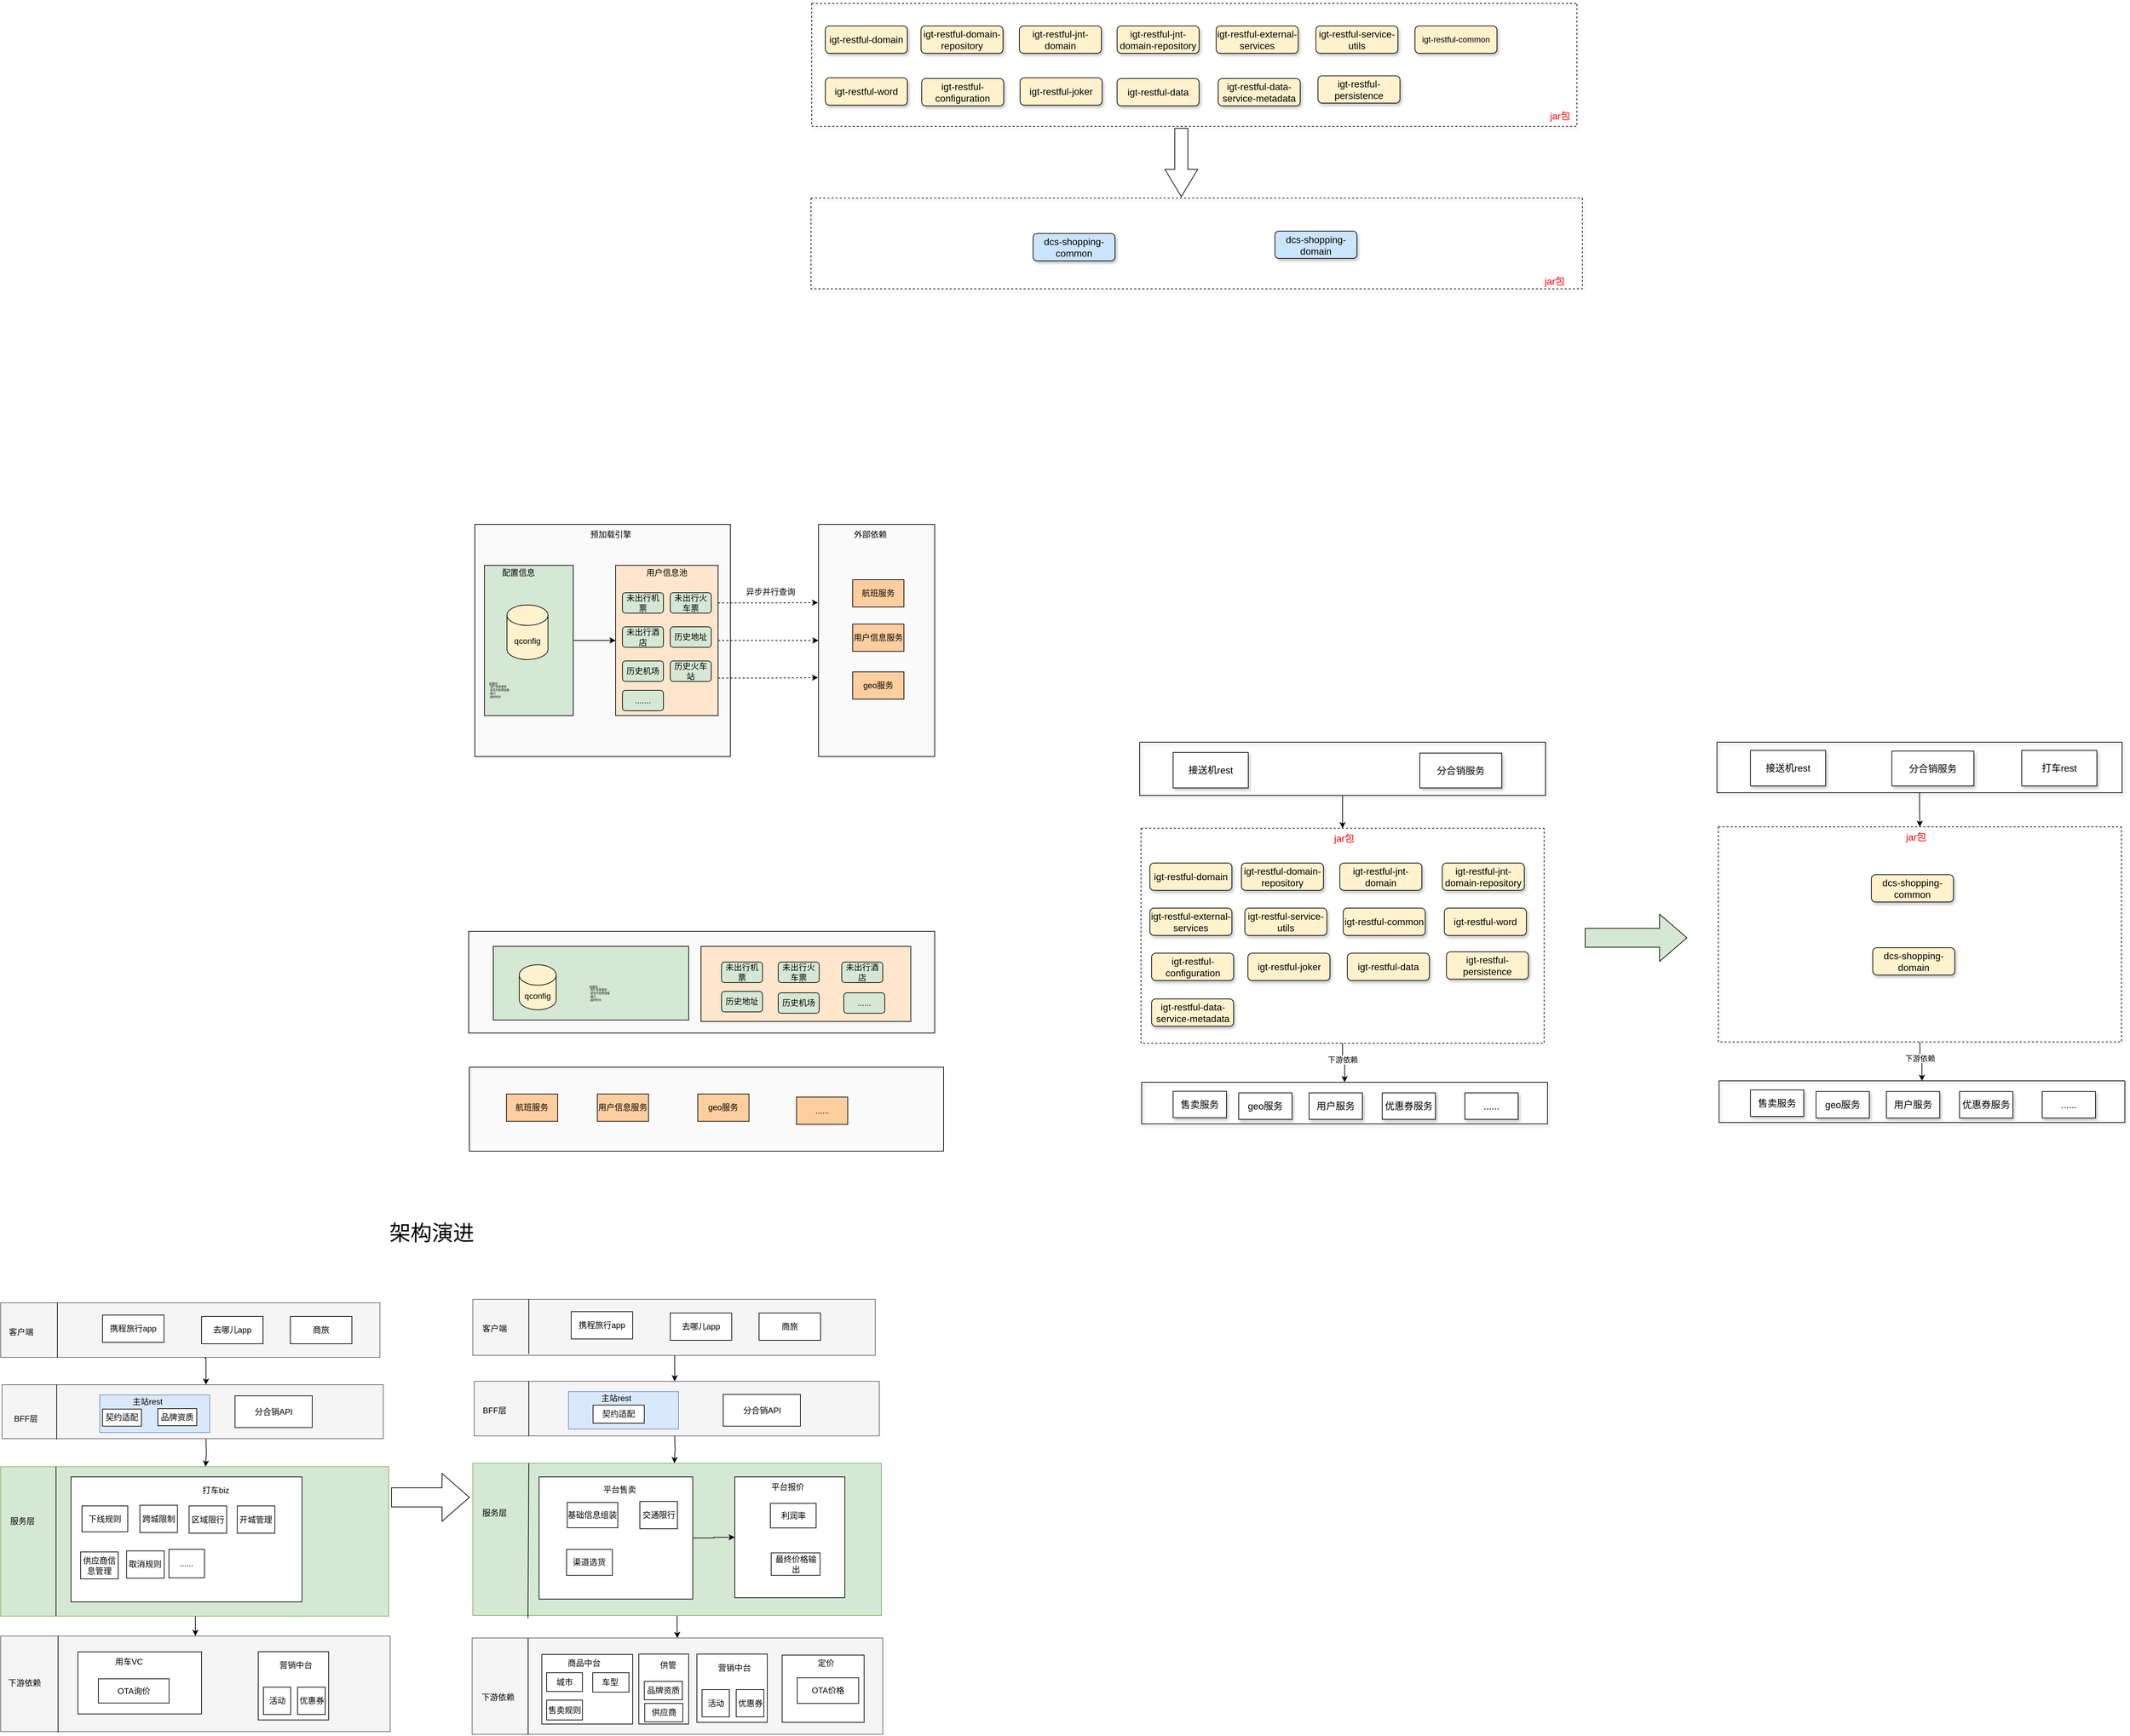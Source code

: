 <mxfile version="22.1.18" type="github">
  <diagram name="第 1 页" id="ojvPi8WQd3-tFRqyGhmH">
    <mxGraphModel dx="3248" dy="1700" grid="0" gridSize="10" guides="1" tooltips="1" connect="1" arrows="1" fold="1" page="0" pageScale="1" pageWidth="827" pageHeight="1169" math="0" shadow="0">
      <root>
        <mxCell id="0" />
        <mxCell id="1" parent="0" />
        <mxCell id="dn2wFribe9WqmOmaaQCE-37" value="" style="rounded=0;whiteSpace=wrap;html=1;fillColor=#FAFAFA;" parent="1" vertex="1">
          <mxGeometry x="-874" y="140" width="374" height="340" as="geometry" />
        </mxCell>
        <mxCell id="dn2wFribe9WqmOmaaQCE-65" style="edgeStyle=orthogonalEdgeStyle;rounded=0;orthogonalLoop=1;jettySize=auto;html=1;exitX=1;exitY=0.5;exitDx=0;exitDy=0;" parent="1" source="dn2wFribe9WqmOmaaQCE-63" target="dn2wFribe9WqmOmaaQCE-39" edge="1">
          <mxGeometry relative="1" as="geometry" />
        </mxCell>
        <mxCell id="dn2wFribe9WqmOmaaQCE-63" value="" style="rounded=0;whiteSpace=wrap;html=1;fillColor=#D5E8D4;" parent="1" vertex="1">
          <mxGeometry x="-860" y="200" width="130" height="220" as="geometry" />
        </mxCell>
        <mxCell id="dn2wFribe9WqmOmaaQCE-38" value="" style="rounded=0;whiteSpace=wrap;html=1;fillColor=#FAFAFA;" parent="1" vertex="1">
          <mxGeometry x="-371" y="140" width="170" height="340" as="geometry" />
        </mxCell>
        <mxCell id="dn2wFribe9WqmOmaaQCE-57" style="edgeStyle=orthogonalEdgeStyle;rounded=0;orthogonalLoop=1;jettySize=auto;html=1;exitX=1;exitY=0.5;exitDx=0;exitDy=0;entryX=0;entryY=0.5;entryDx=0;entryDy=0;dashed=1;" parent="1" source="dn2wFribe9WqmOmaaQCE-39" target="dn2wFribe9WqmOmaaQCE-38" edge="1">
          <mxGeometry relative="1" as="geometry" />
        </mxCell>
        <mxCell id="dn2wFribe9WqmOmaaQCE-39" value="" style="rounded=0;whiteSpace=wrap;html=1;fillColor=#FFE6CC;" parent="1" vertex="1">
          <mxGeometry x="-668" y="200" width="150" height="220" as="geometry" />
        </mxCell>
        <mxCell id="dn2wFribe9WqmOmaaQCE-40" value="未出行机票" style="rounded=1;whiteSpace=wrap;html=1;fillColor=#D5E8D4;" parent="1" vertex="1">
          <mxGeometry x="-658" y="240" width="60" height="30" as="geometry" />
        </mxCell>
        <mxCell id="dn2wFribe9WqmOmaaQCE-41" value="未出行火车票" style="rounded=1;whiteSpace=wrap;html=1;fillColor=#D5E8D4;" parent="1" vertex="1">
          <mxGeometry x="-588" y="240" width="60" height="30" as="geometry" />
        </mxCell>
        <mxCell id="dn2wFribe9WqmOmaaQCE-42" value="未出行酒店" style="rounded=1;whiteSpace=wrap;html=1;fillColor=#D5E8D4;" parent="1" vertex="1">
          <mxGeometry x="-658" y="290" width="60" height="30" as="geometry" />
        </mxCell>
        <mxCell id="dn2wFribe9WqmOmaaQCE-43" value="历史地址" style="rounded=1;whiteSpace=wrap;html=1;fillColor=#D5E8D4;" parent="1" vertex="1">
          <mxGeometry x="-588" y="290" width="60" height="30" as="geometry" />
        </mxCell>
        <mxCell id="dn2wFribe9WqmOmaaQCE-44" value="历史机场" style="rounded=1;whiteSpace=wrap;html=1;fillColor=#D5E8D4;" parent="1" vertex="1">
          <mxGeometry x="-658" y="340" width="60" height="30" as="geometry" />
        </mxCell>
        <mxCell id="dn2wFribe9WqmOmaaQCE-45" value="历史火车站" style="rounded=1;whiteSpace=wrap;html=1;fillColor=#D5E8D4;" parent="1" vertex="1">
          <mxGeometry x="-588" y="340" width="60" height="30" as="geometry" />
        </mxCell>
        <mxCell id="dn2wFribe9WqmOmaaQCE-46" value="......." style="rounded=1;whiteSpace=wrap;html=1;fillColor=#D5E8D4;" parent="1" vertex="1">
          <mxGeometry x="-658" y="383" width="60" height="30" as="geometry" />
        </mxCell>
        <mxCell id="dn2wFribe9WqmOmaaQCE-50" value="用户信息池" style="text;html=1;strokeColor=none;fillColor=none;align=center;verticalAlign=middle;whiteSpace=wrap;rounded=0;" parent="1" vertex="1">
          <mxGeometry x="-632" y="196" width="78" height="30" as="geometry" />
        </mxCell>
        <mxCell id="dn2wFribe9WqmOmaaQCE-51" value="外部依赖" style="text;html=1;strokeColor=none;fillColor=none;align=center;verticalAlign=middle;whiteSpace=wrap;rounded=0;" parent="1" vertex="1">
          <mxGeometry x="-325" y="140" width="60" height="30" as="geometry" />
        </mxCell>
        <mxCell id="dn2wFribe9WqmOmaaQCE-52" value="航班服务" style="rounded=0;whiteSpace=wrap;html=1;fillColor=#FFCE9F;" parent="1" vertex="1">
          <mxGeometry x="-321" y="221" width="75" height="40" as="geometry" />
        </mxCell>
        <mxCell id="dn2wFribe9WqmOmaaQCE-53" value="用户信息服务" style="rounded=0;whiteSpace=wrap;html=1;fillColor=#FFCE9F;" parent="1" vertex="1">
          <mxGeometry x="-321" y="286" width="75" height="40" as="geometry" />
        </mxCell>
        <mxCell id="dn2wFribe9WqmOmaaQCE-55" value="geo服务" style="rounded=0;whiteSpace=wrap;html=1;fillColor=#FFCE9F;" parent="1" vertex="1">
          <mxGeometry x="-321" y="356" width="75" height="40" as="geometry" />
        </mxCell>
        <mxCell id="dn2wFribe9WqmOmaaQCE-58" style="edgeStyle=orthogonalEdgeStyle;rounded=0;orthogonalLoop=1;jettySize=auto;html=1;exitX=1;exitY=0.75;exitDx=0;exitDy=0;entryX=-0.004;entryY=0.66;entryDx=0;entryDy=0;entryPerimeter=0;dashed=1;" parent="1" source="dn2wFribe9WqmOmaaQCE-39" target="dn2wFribe9WqmOmaaQCE-38" edge="1">
          <mxGeometry relative="1" as="geometry" />
        </mxCell>
        <mxCell id="dn2wFribe9WqmOmaaQCE-59" style="edgeStyle=orthogonalEdgeStyle;rounded=0;orthogonalLoop=1;jettySize=auto;html=1;exitX=1;exitY=0.25;exitDx=0;exitDy=0;entryX=-0.004;entryY=0.337;entryDx=0;entryDy=0;entryPerimeter=0;dashed=1;" parent="1" source="dn2wFribe9WqmOmaaQCE-39" target="dn2wFribe9WqmOmaaQCE-38" edge="1">
          <mxGeometry relative="1" as="geometry" />
        </mxCell>
        <mxCell id="dn2wFribe9WqmOmaaQCE-60" value="异步并行查询" style="text;html=1;strokeColor=none;fillColor=none;align=center;verticalAlign=middle;whiteSpace=wrap;rounded=0;" parent="1" vertex="1">
          <mxGeometry x="-480" y="226" width="78" height="26" as="geometry" />
        </mxCell>
        <mxCell id="dn2wFribe9WqmOmaaQCE-61" value="预加载引擎" style="text;html=1;strokeColor=none;fillColor=none;align=center;verticalAlign=middle;whiteSpace=wrap;rounded=0;" parent="1" vertex="1">
          <mxGeometry x="-710" y="140" width="70" height="30" as="geometry" />
        </mxCell>
        <mxCell id="dn2wFribe9WqmOmaaQCE-62" value="qconfig" style="shape=cylinder3;whiteSpace=wrap;html=1;boundedLbl=1;backgroundOutline=1;size=15;fillColor=#FFF2CC;" parent="1" vertex="1">
          <mxGeometry x="-827" y="258" width="60" height="80" as="geometry" />
        </mxCell>
        <mxCell id="dn2wFribe9WqmOmaaQCE-64" value="配置信息" style="text;html=1;strokeColor=none;fillColor=none;align=center;verticalAlign=middle;whiteSpace=wrap;rounded=0;" parent="1" vertex="1">
          <mxGeometry x="-840" y="196" width="60" height="30" as="geometry" />
        </mxCell>
        <mxCell id="dn2wFribe9WqmOmaaQCE-66" value="配置项：&lt;br style=&quot;font-size: 4px;&quot;&gt;-用户信息类型&lt;br style=&quot;font-size: 4px;&quot;&gt;-是否开启预加载&lt;br style=&quot;font-size: 4px;&quot;&gt;-接口&lt;br style=&quot;font-size: 4px;&quot;&gt;-超时时长" style="text;html=1;strokeColor=none;fillColor=none;align=left;verticalAlign=middle;whiteSpace=wrap;rounded=0;fontSize=4;" parent="1" vertex="1">
          <mxGeometry x="-855.5" y="353" width="121" height="60" as="geometry" />
        </mxCell>
        <mxCell id="dn2wFribe9WqmOmaaQCE-68" value="" style="rounded=0;whiteSpace=wrap;html=1;fillColor=#FAFAFA;" parent="1" vertex="1">
          <mxGeometry x="-883" y="736" width="682" height="149" as="geometry" />
        </mxCell>
        <mxCell id="dn2wFribe9WqmOmaaQCE-70" value="" style="rounded=0;whiteSpace=wrap;html=1;fillColor=#D5E8D4;" parent="1" vertex="1">
          <mxGeometry x="-847" y="758" width="286" height="108" as="geometry" />
        </mxCell>
        <mxCell id="dn2wFribe9WqmOmaaQCE-71" value="" style="rounded=0;whiteSpace=wrap;html=1;fillColor=#FAFAFA;" parent="1" vertex="1">
          <mxGeometry x="-882" y="935" width="694" height="123" as="geometry" />
        </mxCell>
        <mxCell id="dn2wFribe9WqmOmaaQCE-73" value="" style="rounded=0;whiteSpace=wrap;html=1;fillColor=#FFE6CC;" parent="1" vertex="1">
          <mxGeometry x="-543" y="758" width="307" height="110" as="geometry" />
        </mxCell>
        <mxCell id="dn2wFribe9WqmOmaaQCE-74" value="未出行机票" style="rounded=1;whiteSpace=wrap;html=1;fillColor=#D5E8D4;" parent="1" vertex="1">
          <mxGeometry x="-513" y="781" width="60" height="30" as="geometry" />
        </mxCell>
        <mxCell id="dn2wFribe9WqmOmaaQCE-75" value="未出行火车票" style="rounded=1;whiteSpace=wrap;html=1;fillColor=#D5E8D4;" parent="1" vertex="1">
          <mxGeometry x="-430" y="781" width="60" height="30" as="geometry" />
        </mxCell>
        <mxCell id="dn2wFribe9WqmOmaaQCE-76" value="未出行酒店" style="rounded=1;whiteSpace=wrap;html=1;fillColor=#D5E8D4;" parent="1" vertex="1">
          <mxGeometry x="-337" y="781" width="60" height="30" as="geometry" />
        </mxCell>
        <mxCell id="dn2wFribe9WqmOmaaQCE-77" value="历史地址" style="rounded=1;whiteSpace=wrap;html=1;fillColor=#D5E8D4;" parent="1" vertex="1">
          <mxGeometry x="-513" y="824" width="60" height="30" as="geometry" />
        </mxCell>
        <mxCell id="dn2wFribe9WqmOmaaQCE-78" value="历史机场" style="rounded=1;whiteSpace=wrap;html=1;fillColor=#D5E8D4;" parent="1" vertex="1">
          <mxGeometry x="-430" y="826" width="60" height="30" as="geometry" />
        </mxCell>
        <mxCell id="dn2wFribe9WqmOmaaQCE-79" value="......" style="rounded=1;whiteSpace=wrap;html=1;fillColor=#D5E8D4;" parent="1" vertex="1">
          <mxGeometry x="-334" y="826" width="60" height="30" as="geometry" />
        </mxCell>
        <mxCell id="dn2wFribe9WqmOmaaQCE-83" value="航班服务" style="rounded=0;whiteSpace=wrap;html=1;fillColor=#FFCE9F;" parent="1" vertex="1">
          <mxGeometry x="-827.75" y="974.25" width="75" height="40" as="geometry" />
        </mxCell>
        <mxCell id="dn2wFribe9WqmOmaaQCE-84" value="用户信息服务" style="rounded=0;whiteSpace=wrap;html=1;fillColor=#FFCE9F;" parent="1" vertex="1">
          <mxGeometry x="-694.75" y="974.25" width="75" height="40" as="geometry" />
        </mxCell>
        <mxCell id="dn2wFribe9WqmOmaaQCE-85" value="geo服务" style="rounded=0;whiteSpace=wrap;html=1;fillColor=#FFCE9F;" parent="1" vertex="1">
          <mxGeometry x="-547.75" y="974.25" width="75" height="40" as="geometry" />
        </mxCell>
        <mxCell id="dn2wFribe9WqmOmaaQCE-90" value="qconfig" style="shape=cylinder3;whiteSpace=wrap;html=1;boundedLbl=1;backgroundOutline=1;size=15;fillColor=#FFF2CC;" parent="1" vertex="1">
          <mxGeometry x="-809" y="785" width="54" height="66" as="geometry" />
        </mxCell>
        <mxCell id="dn2wFribe9WqmOmaaQCE-92" value="配置项：&lt;br style=&quot;font-size: 4px;&quot;&gt;-用户信息类型&lt;br style=&quot;font-size: 4px;&quot;&gt;-是否开启预加载&lt;br style=&quot;font-size: 4px;&quot;&gt;-接口&lt;br style=&quot;font-size: 4px;&quot;&gt;-超时时长" style="text;html=1;strokeColor=none;fillColor=none;align=left;verticalAlign=middle;whiteSpace=wrap;rounded=0;fontSize=4;" parent="1" vertex="1">
          <mxGeometry x="-708" y="797" width="121" height="60" as="geometry" />
        </mxCell>
        <mxCell id="dn2wFribe9WqmOmaaQCE-95" value="......" style="rounded=0;whiteSpace=wrap;html=1;fillColor=#FFCE9F;" parent="1" vertex="1">
          <mxGeometry x="-403.25" y="978.75" width="75" height="40" as="geometry" />
        </mxCell>
        <mxCell id="n12spc9v7HAxNl4aVp7A-15" value="" style="whiteSpace=wrap;html=1;fillColor=#f5f5f5;strokeColor=#666666;fontColor=#333333;" parent="1" vertex="1">
          <mxGeometry x="-878" y="1771" width="601" height="141" as="geometry" />
        </mxCell>
        <mxCell id="n12spc9v7HAxNl4aVp7A-16" value="" style="whiteSpace=wrap;html=1;" parent="1" vertex="1">
          <mxGeometry x="-776" y="1795" width="133" height="102" as="geometry" />
        </mxCell>
        <mxCell id="n12spc9v7HAxNl4aVp7A-91" style="edgeStyle=orthogonalEdgeStyle;rounded=0;orthogonalLoop=1;jettySize=auto;html=1;exitX=0.5;exitY=1;exitDx=0;exitDy=0;entryX=0.5;entryY=0;entryDx=0;entryDy=0;" parent="1" edge="1">
          <mxGeometry relative="1" as="geometry">
            <mxPoint x="-583.5" y="1356" as="sourcePoint" />
            <mxPoint x="-581.5" y="1395" as="targetPoint" />
          </mxGeometry>
        </mxCell>
        <mxCell id="n12spc9v7HAxNl4aVp7A-17" value="" style="whiteSpace=wrap;html=1;fillColor=#f5f5f5;fontColor=#333333;strokeColor=#666666;" parent="1" vertex="1">
          <mxGeometry x="-877" y="1275" width="589" height="82" as="geometry" />
        </mxCell>
        <mxCell id="n12spc9v7HAxNl4aVp7A-18" value="" style="endArrow=none;html=1;" parent="1" edge="1">
          <mxGeometry width="50" height="50" relative="1" as="geometry">
            <mxPoint x="-795" y="1355" as="sourcePoint" />
            <mxPoint x="-795" y="1275" as="targetPoint" />
          </mxGeometry>
        </mxCell>
        <mxCell id="n12spc9v7HAxNl4aVp7A-19" value="客户端" style="text;html=1;strokeColor=none;fillColor=none;align=center;verticalAlign=middle;whiteSpace=wrap;" parent="1" vertex="1">
          <mxGeometry x="-875" y="1303" width="60" height="30" as="geometry" />
        </mxCell>
        <mxCell id="n12spc9v7HAxNl4aVp7A-20" value="携程旅行app" style="whiteSpace=wrap;html=1;" parent="1" vertex="1">
          <mxGeometry x="-733" y="1293" width="90" height="40" as="geometry" />
        </mxCell>
        <mxCell id="n12spc9v7HAxNl4aVp7A-21" value="去哪儿app" style="whiteSpace=wrap;html=1;" parent="1" vertex="1">
          <mxGeometry x="-588" y="1295" width="90" height="40" as="geometry" />
        </mxCell>
        <mxCell id="n12spc9v7HAxNl4aVp7A-25" value="商旅" style="whiteSpace=wrap;html=1;" parent="1" vertex="1">
          <mxGeometry x="-458" y="1295" width="90" height="40" as="geometry" />
        </mxCell>
        <mxCell id="n12spc9v7HAxNl4aVp7A-89" style="edgeStyle=orthogonalEdgeStyle;rounded=0;orthogonalLoop=1;jettySize=auto;html=1;exitX=0.5;exitY=1;exitDx=0;exitDy=0;" parent="1" edge="1">
          <mxGeometry relative="1" as="geometry">
            <mxPoint x="-581.5" y="1474" as="sourcePoint" />
            <mxPoint x="-582.0" y="1515" as="targetPoint" />
          </mxGeometry>
        </mxCell>
        <mxCell id="n12spc9v7HAxNl4aVp7A-26" value="" style="whiteSpace=wrap;html=1;fillColor=#f5f5f5;fontColor=#333333;strokeColor=#666666;" parent="1" vertex="1">
          <mxGeometry x="-875" y="1395" width="593" height="80" as="geometry" />
        </mxCell>
        <mxCell id="n12spc9v7HAxNl4aVp7A-27" value="" style="endArrow=none;html=1;" parent="1" edge="1">
          <mxGeometry width="50" height="50" relative="1" as="geometry">
            <mxPoint x="-795" y="1475" as="sourcePoint" />
            <mxPoint x="-795" y="1395" as="targetPoint" />
          </mxGeometry>
        </mxCell>
        <mxCell id="n12spc9v7HAxNl4aVp7A-28" value="BFF层" style="text;html=1;strokeColor=none;fillColor=none;align=center;verticalAlign=middle;whiteSpace=wrap;" parent="1" vertex="1">
          <mxGeometry x="-875" y="1422.5" width="60" height="30" as="geometry" />
        </mxCell>
        <mxCell id="n12spc9v7HAxNl4aVp7A-87" style="edgeStyle=orthogonalEdgeStyle;rounded=0;orthogonalLoop=1;jettySize=auto;html=1;exitX=0.5;exitY=1;exitDx=0;exitDy=0;entryX=0.5;entryY=0;entryDx=0;entryDy=0;" parent="1" edge="1">
          <mxGeometry relative="1" as="geometry">
            <mxPoint x="-582" y="1664" as="sourcePoint" />
            <mxPoint x="-581" y="1703" as="targetPoint" />
          </mxGeometry>
        </mxCell>
        <mxCell id="n12spc9v7HAxNl4aVp7A-151" style="edgeStyle=orthogonalEdgeStyle;rounded=0;orthogonalLoop=1;jettySize=auto;html=1;exitX=0.5;exitY=1;exitDx=0;exitDy=0;" parent="1" source="n12spc9v7HAxNl4aVp7A-29" target="n12spc9v7HAxNl4aVp7A-15" edge="1">
          <mxGeometry relative="1" as="geometry" />
        </mxCell>
        <mxCell id="n12spc9v7HAxNl4aVp7A-29" value="" style="whiteSpace=wrap;html=1;fillColor=#d5e8d4;strokeColor=#82b366;" parent="1" vertex="1">
          <mxGeometry x="-877" y="1515" width="598" height="223" as="geometry" />
        </mxCell>
        <mxCell id="n12spc9v7HAxNl4aVp7A-30" value="服务层" style="text;html=1;strokeColor=none;fillColor=none;align=center;verticalAlign=middle;whiteSpace=wrap;" parent="1" vertex="1">
          <mxGeometry x="-875" y="1572.5" width="60" height="30" as="geometry" />
        </mxCell>
        <mxCell id="n12spc9v7HAxNl4aVp7A-31" value="" style="whiteSpace=wrap;html=1;fillColor=#dae8fc;strokeColor=#6c8ebf;" parent="1" vertex="1">
          <mxGeometry x="-737" y="1410" width="161" height="55" as="geometry" />
        </mxCell>
        <mxCell id="n12spc9v7HAxNl4aVp7A-33" value="契约适配" style="whiteSpace=wrap;html=1;" parent="1" vertex="1">
          <mxGeometry x="-701" y="1430" width="75" height="26.5" as="geometry" />
        </mxCell>
        <mxCell id="n12spc9v7HAxNl4aVp7A-34" value="分合销API" style="whiteSpace=wrap;html=1;" parent="1" vertex="1">
          <mxGeometry x="-510.5" y="1414.25" width="113" height="46.5" as="geometry" />
        </mxCell>
        <mxCell id="n12spc9v7HAxNl4aVp7A-35" value="" style="endArrow=none;html=1;exitX=0.135;exitY=1.019;exitDx=0;exitDy=0;exitPerimeter=0;" parent="1" source="n12spc9v7HAxNl4aVp7A-29" edge="1">
          <mxGeometry width="50" height="50" relative="1" as="geometry">
            <mxPoint x="-795" y="1663" as="sourcePoint" />
            <mxPoint x="-795" y="1515" as="targetPoint" />
          </mxGeometry>
        </mxCell>
        <mxCell id="n12spc9v7HAxNl4aVp7A-36" value="售卖" style="text;html=1;strokeColor=none;fillColor=none;align=center;verticalAlign=middle;whiteSpace=wrap;" parent="1" vertex="1">
          <mxGeometry x="-655" y="1545" width="60" height="30" as="geometry" />
        </mxCell>
        <mxCell id="n12spc9v7HAxNl4aVp7A-37" value="" style="whiteSpace=wrap;html=1;" parent="1" vertex="1">
          <mxGeometry x="-493.5" y="1535" width="161" height="177" as="geometry" />
        </mxCell>
        <mxCell id="n12spc9v7HAxNl4aVp7A-38" value="平台报价" style="text;html=1;strokeColor=none;fillColor=none;align=center;verticalAlign=middle;whiteSpace=wrap;" parent="1" vertex="1">
          <mxGeometry x="-445.75" y="1535" width="60" height="30" as="geometry" />
        </mxCell>
        <mxCell id="n12spc9v7HAxNl4aVp7A-150" style="edgeStyle=orthogonalEdgeStyle;rounded=0;orthogonalLoop=1;jettySize=auto;html=1;exitX=1;exitY=0.5;exitDx=0;exitDy=0;" parent="1" source="n12spc9v7HAxNl4aVp7A-39" target="n12spc9v7HAxNl4aVp7A-37" edge="1">
          <mxGeometry relative="1" as="geometry" />
        </mxCell>
        <mxCell id="n12spc9v7HAxNl4aVp7A-39" value="" style="whiteSpace=wrap;html=1;" parent="1" vertex="1">
          <mxGeometry x="-780" y="1535" width="225" height="179" as="geometry" />
        </mxCell>
        <mxCell id="n12spc9v7HAxNl4aVp7A-40" value="平台售卖" style="text;html=1;strokeColor=none;fillColor=none;align=center;verticalAlign=middle;whiteSpace=wrap;" parent="1" vertex="1">
          <mxGeometry x="-692.5" y="1539" width="60" height="30" as="geometry" />
        </mxCell>
        <mxCell id="n12spc9v7HAxNl4aVp7A-41" value="" style="endArrow=none;html=1;" parent="1" edge="1">
          <mxGeometry width="50" height="50" relative="1" as="geometry">
            <mxPoint x="-796" y="1912" as="sourcePoint" />
            <mxPoint x="-796" y="1771" as="targetPoint" />
          </mxGeometry>
        </mxCell>
        <mxCell id="n12spc9v7HAxNl4aVp7A-42" value="下游依赖" style="text;html=1;strokeColor=none;fillColor=none;align=center;verticalAlign=middle;whiteSpace=wrap;" parent="1" vertex="1">
          <mxGeometry x="-870" y="1843" width="60" height="30" as="geometry" />
        </mxCell>
        <mxCell id="n12spc9v7HAxNl4aVp7A-43" value="城市" style="whiteSpace=wrap;html=1;" parent="1" vertex="1">
          <mxGeometry x="-769" y="1821.75" width="52.5" height="27.5" as="geometry" />
        </mxCell>
        <mxCell id="n12spc9v7HAxNl4aVp7A-47" value="最终价格输出" style="whiteSpace=wrap;html=1;" parent="1" vertex="1">
          <mxGeometry x="-440.25" y="1646.25" width="71.5" height="33" as="geometry" />
        </mxCell>
        <mxCell id="n12spc9v7HAxNl4aVp7A-48" value="利润率" style="whiteSpace=wrap;html=1;" parent="1" vertex="1">
          <mxGeometry x="-441.5" y="1573.75" width="67" height="36" as="geometry" />
        </mxCell>
        <mxCell id="n12spc9v7HAxNl4aVp7A-50" value="车型&lt;span style=&quot;white-space: pre;&quot;&gt;&#x9;&lt;/span&gt;" style="whiteSpace=wrap;html=1;" parent="1" vertex="1">
          <mxGeometry x="-701.5" y="1821.75" width="53" height="28.5" as="geometry" />
        </mxCell>
        <mxCell id="n12spc9v7HAxNl4aVp7A-51" value="售卖规则" style="whiteSpace=wrap;html=1;" parent="1" vertex="1">
          <mxGeometry x="-769" y="1862" width="52.5" height="29" as="geometry" />
        </mxCell>
        <mxCell id="n12spc9v7HAxNl4aVp7A-53" value="商品中台" style="text;html=1;strokeColor=none;fillColor=none;align=center;verticalAlign=middle;whiteSpace=wrap;" parent="1" vertex="1">
          <mxGeometry x="-744" y="1793" width="60" height="30" as="geometry" />
        </mxCell>
        <mxCell id="n12spc9v7HAxNl4aVp7A-54" value="" style="whiteSpace=wrap;html=1;" parent="1" vertex="1">
          <mxGeometry x="-549" y="1794.5" width="103" height="100" as="geometry" />
        </mxCell>
        <mxCell id="n12spc9v7HAxNl4aVp7A-55" value="营销中台" style="text;html=1;strokeColor=none;fillColor=none;align=center;verticalAlign=middle;whiteSpace=wrap;" parent="1" vertex="1">
          <mxGeometry x="-524" y="1799.5" width="60" height="30" as="geometry" />
        </mxCell>
        <mxCell id="n12spc9v7HAxNl4aVp7A-56" value="活动" style="whiteSpace=wrap;html=1;" parent="1" vertex="1">
          <mxGeometry x="-541.5" y="1846.5" width="40" height="40" as="geometry" />
        </mxCell>
        <mxCell id="n12spc9v7HAxNl4aVp7A-57" value="优惠券" style="whiteSpace=wrap;html=1;" parent="1" vertex="1">
          <mxGeometry x="-491.5" y="1846.5" width="40.5" height="40" as="geometry" />
        </mxCell>
        <mxCell id="n12spc9v7HAxNl4aVp7A-58" value="渠道选货" style="whiteSpace=wrap;html=1;" parent="1" vertex="1">
          <mxGeometry x="-739.75" y="1641.25" width="67" height="38" as="geometry" />
        </mxCell>
        <mxCell id="n12spc9v7HAxNl4aVp7A-59" value="交通限行" style="whiteSpace=wrap;html=1;" parent="1" vertex="1">
          <mxGeometry x="-632.5" y="1571" width="55" height="40" as="geometry" />
        </mxCell>
        <mxCell id="n12spc9v7HAxNl4aVp7A-60" value="基础信息组装" style="whiteSpace=wrap;html=1;" parent="1" vertex="1">
          <mxGeometry x="-738.75" y="1572.5" width="74" height="37" as="geometry" />
        </mxCell>
        <mxCell id="n12spc9v7HAxNl4aVp7A-66" value="" style="whiteSpace=wrap;html=1;" parent="1" vertex="1">
          <mxGeometry x="-424.25" y="1796" width="120" height="98.5" as="geometry" />
        </mxCell>
        <mxCell id="n12spc9v7HAxNl4aVp7A-69" value="&lt;div style=&quot;text-align: start;&quot;&gt;OTA价格&lt;/div&gt;" style="whiteSpace=wrap;html=1;" parent="1" vertex="1">
          <mxGeometry x="-402.25" y="1829.25" width="90" height="37.5" as="geometry" />
        </mxCell>
        <mxCell id="n12spc9v7HAxNl4aVp7A-79" value="定价" style="text;html=1;strokeColor=none;fillColor=none;align=center;verticalAlign=middle;whiteSpace=wrap;" parent="1" vertex="1">
          <mxGeometry x="-389.75" y="1793" width="60" height="30" as="geometry" />
        </mxCell>
        <mxCell id="n12spc9v7HAxNl4aVp7A-80" value="主站rest" style="text;html=1;strokeColor=none;fillColor=none;align=center;verticalAlign=middle;whiteSpace=wrap;rounded=0;" parent="1" vertex="1">
          <mxGeometry x="-697" y="1405" width="60" height="30" as="geometry" />
        </mxCell>
        <mxCell id="n12spc9v7HAxNl4aVp7A-92" value="" style="whiteSpace=wrap;html=1;fillColor=#f5f5f5;strokeColor=#666666;fontColor=#333333;" parent="1" vertex="1">
          <mxGeometry x="-1568" y="1768" width="570" height="140" as="geometry" />
        </mxCell>
        <mxCell id="n12spc9v7HAxNl4aVp7A-93" value="" style="whiteSpace=wrap;html=1;" parent="1" vertex="1">
          <mxGeometry x="-1455" y="1791.25" width="181" height="91" as="geometry" />
        </mxCell>
        <mxCell id="n12spc9v7HAxNl4aVp7A-94" style="edgeStyle=orthogonalEdgeStyle;rounded=0;orthogonalLoop=1;jettySize=auto;html=1;exitX=0.5;exitY=1;exitDx=0;exitDy=0;entryX=0.5;entryY=0;entryDx=0;entryDy=0;" parent="1" edge="1">
          <mxGeometry relative="1" as="geometry">
            <mxPoint x="-1269.5" y="1361" as="sourcePoint" />
            <mxPoint x="-1267.5" y="1400" as="targetPoint" />
          </mxGeometry>
        </mxCell>
        <mxCell id="n12spc9v7HAxNl4aVp7A-95" value="" style="whiteSpace=wrap;html=1;fillColor=#f5f5f5;fontColor=#333333;strokeColor=#666666;" parent="1" vertex="1">
          <mxGeometry x="-1568" y="1280" width="555" height="80" as="geometry" />
        </mxCell>
        <mxCell id="n12spc9v7HAxNl4aVp7A-96" value="" style="endArrow=none;html=1;" parent="1" edge="1">
          <mxGeometry width="50" height="50" relative="1" as="geometry">
            <mxPoint x="-1485" y="1360" as="sourcePoint" />
            <mxPoint x="-1485" y="1280" as="targetPoint" />
          </mxGeometry>
        </mxCell>
        <mxCell id="n12spc9v7HAxNl4aVp7A-97" value="客户端" style="text;html=1;strokeColor=none;fillColor=none;align=center;verticalAlign=middle;whiteSpace=wrap;" parent="1" vertex="1">
          <mxGeometry x="-1568" y="1308" width="60" height="30" as="geometry" />
        </mxCell>
        <mxCell id="n12spc9v7HAxNl4aVp7A-98" value="携程旅行app" style="whiteSpace=wrap;html=1;" parent="1" vertex="1">
          <mxGeometry x="-1419" y="1298" width="90" height="40" as="geometry" />
        </mxCell>
        <mxCell id="n12spc9v7HAxNl4aVp7A-99" value="去哪儿app" style="whiteSpace=wrap;html=1;" parent="1" vertex="1">
          <mxGeometry x="-1274" y="1300" width="90" height="40" as="geometry" />
        </mxCell>
        <mxCell id="n12spc9v7HAxNl4aVp7A-100" value="商旅" style="whiteSpace=wrap;html=1;" parent="1" vertex="1">
          <mxGeometry x="-1144" y="1300" width="90" height="40" as="geometry" />
        </mxCell>
        <mxCell id="n12spc9v7HAxNl4aVp7A-101" style="edgeStyle=orthogonalEdgeStyle;rounded=0;orthogonalLoop=1;jettySize=auto;html=1;exitX=0.5;exitY=1;exitDx=0;exitDy=0;" parent="1" edge="1">
          <mxGeometry relative="1" as="geometry">
            <mxPoint x="-1267.5" y="1479" as="sourcePoint" />
            <mxPoint x="-1268" y="1520" as="targetPoint" />
          </mxGeometry>
        </mxCell>
        <mxCell id="n12spc9v7HAxNl4aVp7A-102" value="" style="whiteSpace=wrap;html=1;fillColor=#f5f5f5;fontColor=#333333;strokeColor=#666666;" parent="1" vertex="1">
          <mxGeometry x="-1566" y="1400" width="558" height="79" as="geometry" />
        </mxCell>
        <mxCell id="n12spc9v7HAxNl4aVp7A-103" value="" style="endArrow=none;html=1;" parent="1" edge="1">
          <mxGeometry width="50" height="50" relative="1" as="geometry">
            <mxPoint x="-1486" y="1480" as="sourcePoint" />
            <mxPoint x="-1486" y="1400" as="targetPoint" />
          </mxGeometry>
        </mxCell>
        <mxCell id="n12spc9v7HAxNl4aVp7A-104" value="BFF层" style="text;html=1;strokeColor=none;fillColor=none;align=center;verticalAlign=middle;whiteSpace=wrap;" parent="1" vertex="1">
          <mxGeometry x="-1561" y="1435" width="60" height="30" as="geometry" />
        </mxCell>
        <mxCell id="n12spc9v7HAxNl4aVp7A-153" style="edgeStyle=orthogonalEdgeStyle;rounded=0;orthogonalLoop=1;jettySize=auto;html=1;exitX=0.5;exitY=1;exitDx=0;exitDy=0;entryX=0.5;entryY=0;entryDx=0;entryDy=0;" parent="1" source="n12spc9v7HAxNl4aVp7A-106" target="n12spc9v7HAxNl4aVp7A-92" edge="1">
          <mxGeometry relative="1" as="geometry" />
        </mxCell>
        <mxCell id="n12spc9v7HAxNl4aVp7A-106" value="" style="whiteSpace=wrap;html=1;fillColor=#d5e8d4;strokeColor=#82b366;" parent="1" vertex="1">
          <mxGeometry x="-1568" y="1520" width="568" height="219" as="geometry" />
        </mxCell>
        <mxCell id="n12spc9v7HAxNl4aVp7A-107" value="服务层" style="text;html=1;strokeColor=none;fillColor=none;align=center;verticalAlign=middle;whiteSpace=wrap;" parent="1" vertex="1">
          <mxGeometry x="-1566" y="1585" width="60" height="30" as="geometry" />
        </mxCell>
        <mxCell id="n12spc9v7HAxNl4aVp7A-108" value="" style="whiteSpace=wrap;html=1;fillColor=#dae8fc;strokeColor=#6c8ebf;" parent="1" vertex="1">
          <mxGeometry x="-1423" y="1415" width="161" height="55" as="geometry" />
        </mxCell>
        <mxCell id="n12spc9v7HAxNl4aVp7A-109" value="契约适配" style="whiteSpace=wrap;html=1;" parent="1" vertex="1">
          <mxGeometry x="-1419" y="1435.75" width="57" height="25" as="geometry" />
        </mxCell>
        <mxCell id="n12spc9v7HAxNl4aVp7A-110" value="分合销API" style="whiteSpace=wrap;html=1;" parent="1" vertex="1">
          <mxGeometry x="-1225" y="1416.25" width="113" height="46.5" as="geometry" />
        </mxCell>
        <mxCell id="n12spc9v7HAxNl4aVp7A-111" value="" style="endArrow=none;html=1;" parent="1" edge="1">
          <mxGeometry width="50" height="50" relative="1" as="geometry">
            <mxPoint x="-1487" y="1739" as="sourcePoint" />
            <mxPoint x="-1487" y="1520" as="targetPoint" />
          </mxGeometry>
        </mxCell>
        <mxCell id="n12spc9v7HAxNl4aVp7A-112" value="售卖" style="text;html=1;strokeColor=none;fillColor=none;align=center;verticalAlign=middle;whiteSpace=wrap;" parent="1" vertex="1">
          <mxGeometry x="-1341" y="1550" width="60" height="30" as="geometry" />
        </mxCell>
        <mxCell id="n12spc9v7HAxNl4aVp7A-116" value="" style="whiteSpace=wrap;html=1;" parent="1" vertex="1">
          <mxGeometry x="-1465" y="1535" width="338" height="183" as="geometry" />
        </mxCell>
        <mxCell id="n12spc9v7HAxNl4aVp7A-117" value="打车biz" style="text;html=1;strokeColor=none;fillColor=none;align=center;verticalAlign=middle;whiteSpace=wrap;" parent="1" vertex="1">
          <mxGeometry x="-1283.5" y="1540" width="60" height="30" as="geometry" />
        </mxCell>
        <mxCell id="n12spc9v7HAxNl4aVp7A-118" value="" style="endArrow=none;html=1;" parent="1" edge="1">
          <mxGeometry width="50" height="50" relative="1" as="geometry">
            <mxPoint x="-1484" y="1909" as="sourcePoint" />
            <mxPoint x="-1484" y="1768" as="targetPoint" />
          </mxGeometry>
        </mxCell>
        <mxCell id="n12spc9v7HAxNl4aVp7A-119" value="下游依赖" style="text;html=1;strokeColor=none;fillColor=none;align=center;verticalAlign=middle;whiteSpace=wrap;" parent="1" vertex="1">
          <mxGeometry x="-1563" y="1821.75" width="60" height="30" as="geometry" />
        </mxCell>
        <mxCell id="n12spc9v7HAxNl4aVp7A-120" value="OTA询价" style="whiteSpace=wrap;html=1;" parent="1" vertex="1">
          <mxGeometry x="-1425" y="1830.75" width="103.5" height="35.5" as="geometry" />
        </mxCell>
        <mxCell id="n12spc9v7HAxNl4aVp7A-125" value="用车VC" style="text;html=1;strokeColor=none;fillColor=none;align=center;verticalAlign=middle;whiteSpace=wrap;" parent="1" vertex="1">
          <mxGeometry x="-1410" y="1791.25" width="60" height="30" as="geometry" />
        </mxCell>
        <mxCell id="n12spc9v7HAxNl4aVp7A-130" value="下线规则" style="whiteSpace=wrap;html=1;" parent="1" vertex="1">
          <mxGeometry x="-1449" y="1577.5" width="67" height="38" as="geometry" />
        </mxCell>
        <mxCell id="n12spc9v7HAxNl4aVp7A-131" value="跨城限制" style="whiteSpace=wrap;html=1;" parent="1" vertex="1">
          <mxGeometry x="-1364.25" y="1576.5" width="55" height="40" as="geometry" />
        </mxCell>
        <mxCell id="n12spc9v7HAxNl4aVp7A-136" value="主站rest" style="text;html=1;strokeColor=none;fillColor=none;align=center;verticalAlign=middle;whiteSpace=wrap;rounded=0;" parent="1" vertex="1">
          <mxGeometry x="-1383" y="1410" width="60" height="30" as="geometry" />
        </mxCell>
        <mxCell id="n12spc9v7HAxNl4aVp7A-137" value="区域限行" style="whiteSpace=wrap;html=1;" parent="1" vertex="1">
          <mxGeometry x="-1292.25" y="1577.5" width="55" height="40" as="geometry" />
        </mxCell>
        <mxCell id="n12spc9v7HAxNl4aVp7A-138" value="开城管理" style="whiteSpace=wrap;html=1;" parent="1" vertex="1">
          <mxGeometry x="-1221.75" y="1577.5" width="55" height="40" as="geometry" />
        </mxCell>
        <mxCell id="n12spc9v7HAxNl4aVp7A-139" value="供应商信息管理" style="whiteSpace=wrap;html=1;" parent="1" vertex="1">
          <mxGeometry x="-1451" y="1644.87" width="55" height="39.5" as="geometry" />
        </mxCell>
        <mxCell id="n12spc9v7HAxNl4aVp7A-140" value="品牌资质" style="whiteSpace=wrap;html=1;" parent="1" vertex="1">
          <mxGeometry x="-1338" y="1435" width="57" height="25" as="geometry" />
        </mxCell>
        <mxCell id="n12spc9v7HAxNl4aVp7A-141" value="取消规则" style="whiteSpace=wrap;html=1;" parent="1" vertex="1">
          <mxGeometry x="-1383.75" y="1643.37" width="55" height="40" as="geometry" />
        </mxCell>
        <mxCell id="n12spc9v7HAxNl4aVp7A-142" value="......" style="whiteSpace=wrap;html=1;" parent="1" vertex="1">
          <mxGeometry x="-1321.75" y="1641.12" width="52" height="41.75" as="geometry" />
        </mxCell>
        <mxCell id="n12spc9v7HAxNl4aVp7A-144" style="edgeStyle=orthogonalEdgeStyle;rounded=0;orthogonalLoop=1;jettySize=auto;html=1;exitX=0.5;exitY=1;exitDx=0;exitDy=0;" parent="1" source="n12spc9v7HAxNl4aVp7A-97" target="n12spc9v7HAxNl4aVp7A-97" edge="1">
          <mxGeometry relative="1" as="geometry" />
        </mxCell>
        <mxCell id="n12spc9v7HAxNl4aVp7A-152" value="" style="html=1;shadow=0;dashed=0;align=center;verticalAlign=middle;shape=mxgraph.arrows2.arrow;dy=0.6;dx=40;notch=0;" parent="1" vertex="1">
          <mxGeometry x="-996" y="1530" width="114" height="70" as="geometry" />
        </mxCell>
        <mxCell id="n12spc9v7HAxNl4aVp7A-155" value="" style="whiteSpace=wrap;html=1;" parent="1" vertex="1">
          <mxGeometry x="-634" y="1794.5" width="73" height="102.5" as="geometry" />
        </mxCell>
        <mxCell id="n12spc9v7HAxNl4aVp7A-156" value="供管" style="text;html=1;strokeColor=none;fillColor=none;align=center;verticalAlign=middle;whiteSpace=wrap;" parent="1" vertex="1">
          <mxGeometry x="-621" y="1796" width="60" height="30" as="geometry" />
        </mxCell>
        <mxCell id="n12spc9v7HAxNl4aVp7A-157" value="品牌资质" style="whiteSpace=wrap;html=1;" parent="1" vertex="1">
          <mxGeometry x="-626" y="1834.5" width="55.75" height="27" as="geometry" />
        </mxCell>
        <mxCell id="n12spc9v7HAxNl4aVp7A-159" value="供应商" style="whiteSpace=wrap;html=1;" parent="1" vertex="1">
          <mxGeometry x="-625.37" y="1866.75" width="55.75" height="27" as="geometry" />
        </mxCell>
        <mxCell id="n12spc9v7HAxNl4aVp7A-160" value="" style="whiteSpace=wrap;html=1;" parent="1" vertex="1">
          <mxGeometry x="-1191" y="1791" width="103" height="100" as="geometry" />
        </mxCell>
        <mxCell id="n12spc9v7HAxNl4aVp7A-161" value="营销中台" style="text;html=1;strokeColor=none;fillColor=none;align=center;verticalAlign=middle;whiteSpace=wrap;" parent="1" vertex="1">
          <mxGeometry x="-1166" y="1796" width="60" height="30" as="geometry" />
        </mxCell>
        <mxCell id="n12spc9v7HAxNl4aVp7A-162" value="活动" style="whiteSpace=wrap;html=1;" parent="1" vertex="1">
          <mxGeometry x="-1183.5" y="1843" width="40" height="40" as="geometry" />
        </mxCell>
        <mxCell id="n12spc9v7HAxNl4aVp7A-163" value="优惠券" style="whiteSpace=wrap;html=1;" parent="1" vertex="1">
          <mxGeometry x="-1133.5" y="1843" width="40.5" height="40" as="geometry" />
        </mxCell>
        <mxCell id="n12spc9v7HAxNl4aVp7A-164" value="架构演进" style="text;html=1;strokeColor=none;fillColor=none;align=center;verticalAlign=middle;whiteSpace=wrap;rounded=0;fontSize=31;fontStyle=0" parent="1" vertex="1">
          <mxGeometry x="-1043" y="1158" width="212" height="40" as="geometry" />
        </mxCell>
        <mxCell id="n12spc9v7HAxNl4aVp7A-165" value="igt-restful-common" style="rounded=1;whiteSpace=wrap;html=1;fillColor=#FFF2CC;shadow=1;" parent="1" vertex="1">
          <mxGeometry x="502" y="-590" width="120" height="40" as="geometry" />
        </mxCell>
        <mxCell id="n12spc9v7HAxNl4aVp7A-166" value="&lt;p data-pm-slice=&quot;0 0 []&quot; style=&quot;font-size: 14px;&quot;&gt;igt-restful-domain&lt;/p&gt;" style="rounded=1;whiteSpace=wrap;html=1;fillColor=#FFF2CC;shadow=1;fontSize=14;" parent="1" vertex="1">
          <mxGeometry x="-361" y="-590" width="120" height="40" as="geometry" />
        </mxCell>
        <mxCell id="n12spc9v7HAxNl4aVp7A-167" value="&lt;p data-pm-slice=&quot;0 0 []&quot; style=&quot;font-size: 14px;&quot;&gt;igt-restful-domain-repository&lt;/p&gt;" style="rounded=1;whiteSpace=wrap;html=1;fillColor=#FFF2CC;shadow=1;fontSize=14;" parent="1" vertex="1">
          <mxGeometry x="-221" y="-590" width="120" height="40" as="geometry" />
        </mxCell>
        <mxCell id="n12spc9v7HAxNl4aVp7A-168" value="&lt;p data-pm-slice=&quot;0 0 []&quot; style=&quot;font-size: 14px;&quot;&gt;igt-restful-jnt-domain&lt;/p&gt;" style="rounded=1;whiteSpace=wrap;html=1;fillColor=#FFF2CC;shadow=1;fontSize=14;" parent="1" vertex="1">
          <mxGeometry x="-77" y="-590" width="120" height="40" as="geometry" />
        </mxCell>
        <mxCell id="n12spc9v7HAxNl4aVp7A-169" value="&lt;p data-pm-slice=&quot;0 0 []&quot; style=&quot;font-size: 14px;&quot;&gt;igt-restful-jnt-domain-repository&lt;/p&gt;" style="rounded=1;whiteSpace=wrap;html=1;fillColor=#FFF2CC;shadow=1;fontSize=14;" parent="1" vertex="1">
          <mxGeometry x="66" y="-590" width="120" height="40" as="geometry" />
        </mxCell>
        <mxCell id="n12spc9v7HAxNl4aVp7A-170" value="&lt;p data-pm-slice=&quot;0 0 []&quot; style=&quot;font-size: 14px;&quot;&gt;igt-restful-external-services&lt;/p&gt;" style="rounded=1;whiteSpace=wrap;html=1;fillColor=#FFF2CC;shadow=1;fontSize=14;" parent="1" vertex="1">
          <mxGeometry x="211" y="-590" width="120" height="40" as="geometry" />
        </mxCell>
        <mxCell id="n12spc9v7HAxNl4aVp7A-171" value="&lt;p data-pm-slice=&quot;0 0 []&quot; style=&quot;font-size: 14px;&quot;&gt;igt-restful-service-utils&lt;/p&gt;" style="rounded=1;whiteSpace=wrap;html=1;fillColor=#FFF2CC;shadow=1;fontSize=14;" parent="1" vertex="1">
          <mxGeometry x="357" y="-590" width="120" height="40" as="geometry" />
        </mxCell>
        <mxCell id="n12spc9v7HAxNl4aVp7A-172" value="&lt;p data-pm-slice=&quot;0 0 []&quot; style=&quot;font-size: 14px;&quot;&gt;igt-restful-configuration&lt;/p&gt;" style="rounded=1;whiteSpace=wrap;html=1;fillColor=#FFF2CC;shadow=1;fontSize=14;" parent="1" vertex="1">
          <mxGeometry x="-220" y="-513" width="120" height="40" as="geometry" />
        </mxCell>
        <mxCell id="n12spc9v7HAxNl4aVp7A-173" value="&lt;p data-pm-slice=&quot;0 0 []&quot; style=&quot;font-size: 14px;&quot;&gt;igt-restful-data-service-metadata&lt;/p&gt;" style="rounded=1;whiteSpace=wrap;html=1;fillColor=#FFF2CC;shadow=1;fontSize=14;" parent="1" vertex="1">
          <mxGeometry x="214" y="-513" width="120" height="40" as="geometry" />
        </mxCell>
        <mxCell id="n12spc9v7HAxNl4aVp7A-174" value="&lt;p data-pm-slice=&quot;0 0 []&quot; style=&quot;font-size: 14px;&quot;&gt;igt-restful-data&lt;/p&gt;" style="rounded=1;whiteSpace=wrap;html=1;fillColor=#FFF2CC;shadow=1;fontSize=14;" parent="1" vertex="1">
          <mxGeometry x="66" y="-513" width="120" height="40" as="geometry" />
        </mxCell>
        <mxCell id="n12spc9v7HAxNl4aVp7A-175" value="&lt;p data-pm-slice=&quot;0 0 []&quot; style=&quot;font-size: 14px;&quot;&gt;igt-restful-joker&lt;/p&gt;" style="rounded=1;whiteSpace=wrap;html=1;fillColor=#FFF2CC;shadow=1;fontSize=14;" parent="1" vertex="1">
          <mxGeometry x="-76" y="-514" width="120" height="40" as="geometry" />
        </mxCell>
        <mxCell id="n12spc9v7HAxNl4aVp7A-176" value="&lt;p data-pm-slice=&quot;0 0 []&quot; style=&quot;font-size: 14px;&quot;&gt;igt-restful-persistence&lt;/p&gt;" style="rounded=1;whiteSpace=wrap;html=1;fillColor=#FFF2CC;shadow=1;fontSize=14;" parent="1" vertex="1">
          <mxGeometry x="360" y="-517" width="120" height="40" as="geometry" />
        </mxCell>
        <mxCell id="n12spc9v7HAxNl4aVp7A-177" value="&lt;p data-pm-slice=&quot;0 0 []&quot; style=&quot;font-size: 14px;&quot;&gt;igt-restful-word&lt;/p&gt;" style="rounded=1;whiteSpace=wrap;html=1;fillColor=#FFF2CC;shadow=1;fontSize=14;" parent="1" vertex="1">
          <mxGeometry x="-361" y="-514" width="120" height="40" as="geometry" />
        </mxCell>
        <mxCell id="n12spc9v7HAxNl4aVp7A-178" value="" style="swimlane;startSize=0;shadow=1;fillColor=#FFFFFF;dashed=1;" parent="1" vertex="1">
          <mxGeometry x="-381" y="-623" width="1120" height="180" as="geometry" />
        </mxCell>
        <mxCell id="n12spc9v7HAxNl4aVp7A-179" value="jar包" style="text;html=1;align=center;verticalAlign=middle;resizable=0;points=[];autosize=1;strokeColor=none;fillColor=none;fontSize=14;fontColor=#FF0000;" parent="n12spc9v7HAxNl4aVp7A-178" vertex="1">
          <mxGeometry x="1070" y="150" width="50" height="30" as="geometry" />
        </mxCell>
        <mxCell id="n12spc9v7HAxNl4aVp7A-193" value="" style="swimlane;startSize=0;shadow=1;fillColor=#FFFFFF;dashed=1;" parent="1" vertex="1">
          <mxGeometry x="-382" y="-338" width="1129" height="133" as="geometry" />
        </mxCell>
        <mxCell id="n12spc9v7HAxNl4aVp7A-194" value="jar包" style="text;html=1;align=center;verticalAlign=middle;resizable=0;points=[];autosize=1;strokeColor=none;fillColor=none;fontSize=14;fontColor=#FF0000;" parent="n12spc9v7HAxNl4aVp7A-193" vertex="1">
          <mxGeometry x="1063" y="107" width="50" height="30" as="geometry" />
        </mxCell>
        <mxCell id="n12spc9v7HAxNl4aVp7A-181" value="&lt;p data-pm-slice=&quot;0 0 []&quot; style=&quot;font-size: 14px;&quot;&gt;dcs-shopping-common&lt;/p&gt;" style="rounded=1;whiteSpace=wrap;html=1;fillColor=#CCE5FF;shadow=1;fontSize=14;" parent="n12spc9v7HAxNl4aVp7A-193" vertex="1">
          <mxGeometry x="325" y="52" width="120" height="40" as="geometry" />
        </mxCell>
        <mxCell id="n12spc9v7HAxNl4aVp7A-182" value="&lt;p data-pm-slice=&quot;0 0 []&quot; style=&quot;font-size: 14px;&quot;&gt;dcs-shopping-domain&lt;/p&gt;" style="rounded=1;whiteSpace=wrap;html=1;fillColor=#CCE5FF;shadow=1;fontSize=14;" parent="n12spc9v7HAxNl4aVp7A-193" vertex="1">
          <mxGeometry x="679" y="48.5" width="120" height="40" as="geometry" />
        </mxCell>
        <mxCell id="n12spc9v7HAxNl4aVp7A-195" value="" style="html=1;shadow=0;dashed=0;align=center;verticalAlign=middle;shape=mxgraph.arrows2.arrow;dy=0.6;dx=40;direction=south;notch=0;" parent="1" vertex="1">
          <mxGeometry x="136" y="-440" width="48" height="100" as="geometry" />
        </mxCell>
        <mxCell id="5h83ffTivOZT2kAHfoAY-2" value="&lt;p data-pm-slice=&quot;0 0 []&quot; style=&quot;font-size: 14px;&quot;&gt;igt-restful-domain&lt;/p&gt;" style="rounded=1;whiteSpace=wrap;html=1;fillColor=#FFF2CC;shadow=1;fontSize=14;" vertex="1" parent="1">
          <mxGeometry x="114" y="636" width="120" height="40" as="geometry" />
        </mxCell>
        <mxCell id="5h83ffTivOZT2kAHfoAY-3" value="&lt;p data-pm-slice=&quot;0 0 []&quot; style=&quot;font-size: 14px;&quot;&gt;igt-restful-domain-repository&lt;/p&gt;" style="rounded=1;whiteSpace=wrap;html=1;fillColor=#FFF2CC;shadow=1;fontSize=14;" vertex="1" parent="1">
          <mxGeometry x="248" y="636" width="120" height="40" as="geometry" />
        </mxCell>
        <mxCell id="5h83ffTivOZT2kAHfoAY-4" value="&lt;p data-pm-slice=&quot;0 0 []&quot; style=&quot;font-size: 14px;&quot;&gt;igt-restful-jnt-domain&lt;/p&gt;" style="rounded=1;whiteSpace=wrap;html=1;fillColor=#FFF2CC;shadow=1;fontSize=14;" vertex="1" parent="1">
          <mxGeometry x="392" y="636" width="120" height="40" as="geometry" />
        </mxCell>
        <mxCell id="5h83ffTivOZT2kAHfoAY-34" style="edgeStyle=orthogonalEdgeStyle;rounded=0;orthogonalLoop=1;jettySize=auto;html=1;exitX=0.5;exitY=1;exitDx=0;exitDy=0;" edge="1" parent="1" source="5h83ffTivOZT2kAHfoAY-15" target="5h83ffTivOZT2kAHfoAY-26">
          <mxGeometry relative="1" as="geometry" />
        </mxCell>
        <mxCell id="5h83ffTivOZT2kAHfoAY-38" value="下游依赖" style="edgeLabel;html=1;align=center;verticalAlign=middle;resizable=0;points=[];" vertex="1" connectable="0" parent="5h83ffTivOZT2kAHfoAY-34">
          <mxGeometry x="-0.2" relative="1" as="geometry">
            <mxPoint as="offset" />
          </mxGeometry>
        </mxCell>
        <mxCell id="5h83ffTivOZT2kAHfoAY-15" value="" style="swimlane;startSize=0;shadow=1;fillColor=#FFFFFF;dashed=1;" vertex="1" parent="1">
          <mxGeometry x="101" y="585" width="590" height="315" as="geometry" />
        </mxCell>
        <mxCell id="5h83ffTivOZT2kAHfoAY-5" value="&lt;p data-pm-slice=&quot;0 0 []&quot; style=&quot;font-size: 14px;&quot;&gt;igt-restful-jnt-domain-repository&lt;/p&gt;" style="rounded=1;whiteSpace=wrap;html=1;fillColor=#FFF2CC;shadow=1;fontSize=14;" vertex="1" parent="5h83ffTivOZT2kAHfoAY-15">
          <mxGeometry x="441" y="51" width="120" height="40" as="geometry" />
        </mxCell>
        <mxCell id="5h83ffTivOZT2kAHfoAY-8" value="&lt;p data-pm-slice=&quot;0 0 []&quot; style=&quot;font-size: 14px;&quot;&gt;igt-restful-configuration&lt;/p&gt;" style="rounded=1;whiteSpace=wrap;html=1;fillColor=#FFF2CC;shadow=1;fontSize=14;" vertex="1" parent="5h83ffTivOZT2kAHfoAY-15">
          <mxGeometry x="15.5" y="183" width="120" height="40" as="geometry" />
        </mxCell>
        <mxCell id="5h83ffTivOZT2kAHfoAY-10" value="&lt;p data-pm-slice=&quot;0 0 []&quot; style=&quot;font-size: 14px;&quot;&gt;igt-restful-data&lt;/p&gt;" style="rounded=1;whiteSpace=wrap;html=1;fillColor=#FFF2CC;shadow=1;fontSize=14;" vertex="1" parent="5h83ffTivOZT2kAHfoAY-15">
          <mxGeometry x="302" y="183" width="120" height="40" as="geometry" />
        </mxCell>
        <mxCell id="5h83ffTivOZT2kAHfoAY-11" value="&lt;p data-pm-slice=&quot;0 0 []&quot; style=&quot;font-size: 14px;&quot;&gt;igt-restful-joker&lt;/p&gt;" style="rounded=1;whiteSpace=wrap;html=1;fillColor=#FFF2CC;shadow=1;fontSize=14;" vertex="1" parent="5h83ffTivOZT2kAHfoAY-15">
          <mxGeometry x="156.5" y="183" width="120" height="40" as="geometry" />
        </mxCell>
        <mxCell id="5h83ffTivOZT2kAHfoAY-13" value="&lt;p data-pm-slice=&quot;0 0 []&quot; style=&quot;font-size: 14px;&quot;&gt;igt-restful-word&lt;/p&gt;" style="rounded=1;whiteSpace=wrap;html=1;fillColor=#FFF2CC;shadow=1;fontSize=14;" vertex="1" parent="5h83ffTivOZT2kAHfoAY-15">
          <mxGeometry x="444" y="117" width="120" height="40" as="geometry" />
        </mxCell>
        <mxCell id="5h83ffTivOZT2kAHfoAY-16" value="jar包" style="text;html=1;align=center;verticalAlign=middle;resizable=0;points=[];autosize=1;strokeColor=none;fillColor=none;fontSize=14;fontColor=#FF0000;" vertex="1" parent="5h83ffTivOZT2kAHfoAY-15">
          <mxGeometry x="272" width="50" height="30" as="geometry" />
        </mxCell>
        <mxCell id="5h83ffTivOZT2kAHfoAY-6" value="&lt;p data-pm-slice=&quot;0 0 []&quot; style=&quot;font-size: 14px;&quot;&gt;igt-restful-external-services&lt;/p&gt;" style="rounded=1;whiteSpace=wrap;html=1;fillColor=#FFF2CC;shadow=1;fontSize=14;" vertex="1" parent="5h83ffTivOZT2kAHfoAY-15">
          <mxGeometry x="13" y="117" width="120" height="40" as="geometry" />
        </mxCell>
        <mxCell id="5h83ffTivOZT2kAHfoAY-7" value="&lt;p data-pm-slice=&quot;0 0 []&quot; style=&quot;font-size: 14px;&quot;&gt;igt-restful-service-utils&lt;/p&gt;" style="rounded=1;whiteSpace=wrap;html=1;fillColor=#FFF2CC;shadow=1;fontSize=14;" vertex="1" parent="5h83ffTivOZT2kAHfoAY-15">
          <mxGeometry x="152" y="117" width="120" height="40" as="geometry" />
        </mxCell>
        <mxCell id="5h83ffTivOZT2kAHfoAY-1" value="igt-restful-common" style="rounded=1;whiteSpace=wrap;html=1;fillColor=#FFF2CC;shadow=1;fontSize=14;" vertex="1" parent="5h83ffTivOZT2kAHfoAY-15">
          <mxGeometry x="296" y="117" width="120" height="40" as="geometry" />
        </mxCell>
        <mxCell id="5h83ffTivOZT2kAHfoAY-69" value="&lt;p data-pm-slice=&quot;0 0 []&quot; style=&quot;font-size: 14px;&quot;&gt;igt-restful-persistence&lt;/p&gt;" style="rounded=1;whiteSpace=wrap;html=1;fillColor=#FFF2CC;shadow=1;fontSize=14;" vertex="1" parent="5h83ffTivOZT2kAHfoAY-15">
          <mxGeometry x="447" y="181" width="120" height="40" as="geometry" />
        </mxCell>
        <mxCell id="5h83ffTivOZT2kAHfoAY-70" value="&lt;p data-pm-slice=&quot;0 0 []&quot; style=&quot;font-size: 14px;&quot;&gt;igt-restful-data-service-metadata&lt;/p&gt;" style="rounded=1;whiteSpace=wrap;html=1;fillColor=#FFF2CC;shadow=1;fontSize=14;" vertex="1" parent="5h83ffTivOZT2kAHfoAY-15">
          <mxGeometry x="15.5" y="250" width="120" height="40" as="geometry" />
        </mxCell>
        <mxCell id="5h83ffTivOZT2kAHfoAY-75" style="edgeStyle=orthogonalEdgeStyle;rounded=0;orthogonalLoop=1;jettySize=auto;html=1;exitX=0.5;exitY=1;exitDx=0;exitDy=0;entryX=0.5;entryY=0;entryDx=0;entryDy=0;" edge="1" parent="1" source="5h83ffTivOZT2kAHfoAY-18" target="5h83ffTivOZT2kAHfoAY-15">
          <mxGeometry relative="1" as="geometry" />
        </mxCell>
        <mxCell id="5h83ffTivOZT2kAHfoAY-18" value="" style="swimlane;startSize=0;rounded=0;shadow=1;fillColor=#FFFFFF;" vertex="1" parent="1">
          <mxGeometry x="99" y="459" width="594" height="78" as="geometry" />
        </mxCell>
        <mxCell id="5h83ffTivOZT2kAHfoAY-19" value="接送机rest" style="rounded=0;whiteSpace=wrap;html=1;shadow=1;fillColor=#FFFFFF;fontSize=14;" vertex="1" parent="5h83ffTivOZT2kAHfoAY-18">
          <mxGeometry x="49" y="15" width="110" height="52" as="geometry" />
        </mxCell>
        <mxCell id="5h83ffTivOZT2kAHfoAY-20" value="分合销服务" style="rounded=0;whiteSpace=wrap;html=1;shadow=1;fillColor=#FFFFFF;fontSize=14;" vertex="1" parent="5h83ffTivOZT2kAHfoAY-18">
          <mxGeometry x="410" y="16" width="120" height="51" as="geometry" />
        </mxCell>
        <mxCell id="5h83ffTivOZT2kAHfoAY-26" value="" style="swimlane;startSize=0;rounded=0;shadow=1;fontSize=14;fillColor=#FFFFFF;" vertex="1" parent="1">
          <mxGeometry x="102" y="957" width="594" height="61" as="geometry" />
        </mxCell>
        <mxCell id="5h83ffTivOZT2kAHfoAY-21" value="售卖服务" style="rounded=0;whiteSpace=wrap;html=1;shadow=1;fillColor=#FFFFFF;fontSize=14;" vertex="1" parent="5h83ffTivOZT2kAHfoAY-26">
          <mxGeometry x="46" y="13.25" width="78" height="38.75" as="geometry" />
        </mxCell>
        <mxCell id="5h83ffTivOZT2kAHfoAY-30" value="geo服务" style="rounded=0;whiteSpace=wrap;html=1;shadow=1;fillColor=#FFFFFF;fontSize=14;" vertex="1" parent="5h83ffTivOZT2kAHfoAY-26">
          <mxGeometry x="142" y="15.62" width="78" height="38.75" as="geometry" />
        </mxCell>
        <mxCell id="5h83ffTivOZT2kAHfoAY-31" value="用户服务" style="rounded=0;whiteSpace=wrap;html=1;shadow=1;fillColor=#FFFFFF;fontSize=14;" vertex="1" parent="5h83ffTivOZT2kAHfoAY-26">
          <mxGeometry x="245" y="15.62" width="78" height="38.75" as="geometry" />
        </mxCell>
        <mxCell id="5h83ffTivOZT2kAHfoAY-32" value="优惠券服务" style="rounded=0;whiteSpace=wrap;html=1;shadow=1;fillColor=#FFFFFF;fontSize=14;" vertex="1" parent="5h83ffTivOZT2kAHfoAY-26">
          <mxGeometry x="352" y="15.62" width="78" height="38.75" as="geometry" />
        </mxCell>
        <mxCell id="5h83ffTivOZT2kAHfoAY-72" value="......" style="rounded=0;whiteSpace=wrap;html=1;shadow=1;fillColor=#FFFFFF;fontSize=14;" vertex="1" parent="5h83ffTivOZT2kAHfoAY-26">
          <mxGeometry x="473" y="15.62" width="78" height="38.75" as="geometry" />
        </mxCell>
        <mxCell id="5h83ffTivOZT2kAHfoAY-66" value="" style="html=1;shadow=0;dashed=0;align=center;verticalAlign=middle;shape=mxgraph.arrows2.arrow;dy=0.6;dx=40;notch=0;fillColor=#D5E8D4;" vertex="1" parent="1">
          <mxGeometry x="751" y="711" width="149" height="69" as="geometry" />
        </mxCell>
        <mxCell id="5h83ffTivOZT2kAHfoAY-79" style="edgeStyle=orthogonalEdgeStyle;rounded=0;orthogonalLoop=1;jettySize=auto;html=1;exitX=0.5;exitY=1;exitDx=0;exitDy=0;" edge="1" parent="1" source="5h83ffTivOZT2kAHfoAY-81" target="5h83ffTivOZT2kAHfoAY-97">
          <mxGeometry relative="1" as="geometry" />
        </mxCell>
        <mxCell id="5h83ffTivOZT2kAHfoAY-80" value="下游依赖" style="edgeLabel;html=1;align=center;verticalAlign=middle;resizable=0;points=[];" vertex="1" connectable="0" parent="5h83ffTivOZT2kAHfoAY-79">
          <mxGeometry x="-0.2" relative="1" as="geometry">
            <mxPoint as="offset" />
          </mxGeometry>
        </mxCell>
        <mxCell id="5h83ffTivOZT2kAHfoAY-81" value="" style="swimlane;startSize=0;shadow=1;fillColor=#FFFFFF;dashed=1;" vertex="1" parent="1">
          <mxGeometry x="946" y="583" width="590" height="315" as="geometry" />
        </mxCell>
        <mxCell id="5h83ffTivOZT2kAHfoAY-87" value="jar包" style="text;html=1;align=center;verticalAlign=middle;resizable=0;points=[];autosize=1;strokeColor=none;fillColor=none;fontSize=14;fontColor=#FF0000;" vertex="1" parent="5h83ffTivOZT2kAHfoAY-81">
          <mxGeometry x="264" width="50" height="30" as="geometry" />
        </mxCell>
        <mxCell id="5h83ffTivOZT2kAHfoAY-77" value="&lt;p data-pm-slice=&quot;0 0 []&quot; style=&quot;font-size: 14px;&quot;&gt;dcs-shopping-common&lt;/p&gt;" style="rounded=1;whiteSpace=wrap;html=1;fillColor=#FFF2CC;shadow=1;fontSize=14;" vertex="1" parent="5h83ffTivOZT2kAHfoAY-81">
          <mxGeometry x="224" y="70" width="120" height="40" as="geometry" />
        </mxCell>
        <mxCell id="5h83ffTivOZT2kAHfoAY-76" value="&lt;p data-pm-slice=&quot;0 0 []&quot; style=&quot;font-size: 14px;&quot;&gt;dcs-shopping-domain&lt;/p&gt;" style="rounded=1;whiteSpace=wrap;html=1;fillColor=#FFF2CC;shadow=1;fontSize=14;" vertex="1" parent="5h83ffTivOZT2kAHfoAY-81">
          <mxGeometry x="226" y="177" width="120" height="40" as="geometry" />
        </mxCell>
        <mxCell id="5h83ffTivOZT2kAHfoAY-93" style="edgeStyle=orthogonalEdgeStyle;rounded=0;orthogonalLoop=1;jettySize=auto;html=1;exitX=0.5;exitY=1;exitDx=0;exitDy=0;entryX=0.5;entryY=0;entryDx=0;entryDy=0;" edge="1" parent="1" source="5h83ffTivOZT2kAHfoAY-94" target="5h83ffTivOZT2kAHfoAY-81">
          <mxGeometry relative="1" as="geometry" />
        </mxCell>
        <mxCell id="5h83ffTivOZT2kAHfoAY-94" value="" style="swimlane;startSize=0;rounded=0;shadow=1;fillColor=#FFFFFF;" vertex="1" parent="1">
          <mxGeometry x="944" y="459" width="593" height="74" as="geometry" />
        </mxCell>
        <mxCell id="5h83ffTivOZT2kAHfoAY-95" value="接送机rest" style="rounded=0;whiteSpace=wrap;html=1;shadow=1;fillColor=#FFFFFF;fontSize=14;" vertex="1" parent="5h83ffTivOZT2kAHfoAY-94">
          <mxGeometry x="49" y="12" width="110" height="52" as="geometry" />
        </mxCell>
        <mxCell id="5h83ffTivOZT2kAHfoAY-96" value="分合销服务" style="rounded=0;whiteSpace=wrap;html=1;shadow=1;fillColor=#FFFFFF;fontSize=14;" vertex="1" parent="5h83ffTivOZT2kAHfoAY-94">
          <mxGeometry x="256" y="13" width="120" height="51" as="geometry" />
        </mxCell>
        <mxCell id="5h83ffTivOZT2kAHfoAY-105" value="打车rest" style="rounded=0;whiteSpace=wrap;html=1;shadow=1;fillColor=#FFFFFF;fontSize=14;" vertex="1" parent="5h83ffTivOZT2kAHfoAY-94">
          <mxGeometry x="446" y="12" width="110" height="52" as="geometry" />
        </mxCell>
        <mxCell id="5h83ffTivOZT2kAHfoAY-97" value="" style="swimlane;startSize=0;rounded=0;shadow=1;fontSize=14;fillColor=#FFFFFF;" vertex="1" parent="1">
          <mxGeometry x="947" y="955" width="594" height="61" as="geometry" />
        </mxCell>
        <mxCell id="5h83ffTivOZT2kAHfoAY-98" value="售卖服务" style="rounded=0;whiteSpace=wrap;html=1;shadow=1;fillColor=#FFFFFF;fontSize=14;" vertex="1" parent="5h83ffTivOZT2kAHfoAY-97">
          <mxGeometry x="46" y="13.25" width="78" height="38.75" as="geometry" />
        </mxCell>
        <mxCell id="5h83ffTivOZT2kAHfoAY-99" value="geo服务" style="rounded=0;whiteSpace=wrap;html=1;shadow=1;fillColor=#FFFFFF;fontSize=14;" vertex="1" parent="5h83ffTivOZT2kAHfoAY-97">
          <mxGeometry x="142" y="15.62" width="78" height="38.75" as="geometry" />
        </mxCell>
        <mxCell id="5h83ffTivOZT2kAHfoAY-100" value="用户服务" style="rounded=0;whiteSpace=wrap;html=1;shadow=1;fillColor=#FFFFFF;fontSize=14;" vertex="1" parent="5h83ffTivOZT2kAHfoAY-97">
          <mxGeometry x="245" y="15.62" width="78" height="38.75" as="geometry" />
        </mxCell>
        <mxCell id="5h83ffTivOZT2kAHfoAY-101" value="优惠券服务" style="rounded=0;whiteSpace=wrap;html=1;shadow=1;fillColor=#FFFFFF;fontSize=14;" vertex="1" parent="5h83ffTivOZT2kAHfoAY-97">
          <mxGeometry x="352" y="15.62" width="78" height="38.75" as="geometry" />
        </mxCell>
        <mxCell id="5h83ffTivOZT2kAHfoAY-102" value="......" style="rounded=0;whiteSpace=wrap;html=1;shadow=1;fillColor=#FFFFFF;fontSize=14;" vertex="1" parent="5h83ffTivOZT2kAHfoAY-97">
          <mxGeometry x="473" y="15.62" width="78" height="38.75" as="geometry" />
        </mxCell>
      </root>
    </mxGraphModel>
  </diagram>
</mxfile>
